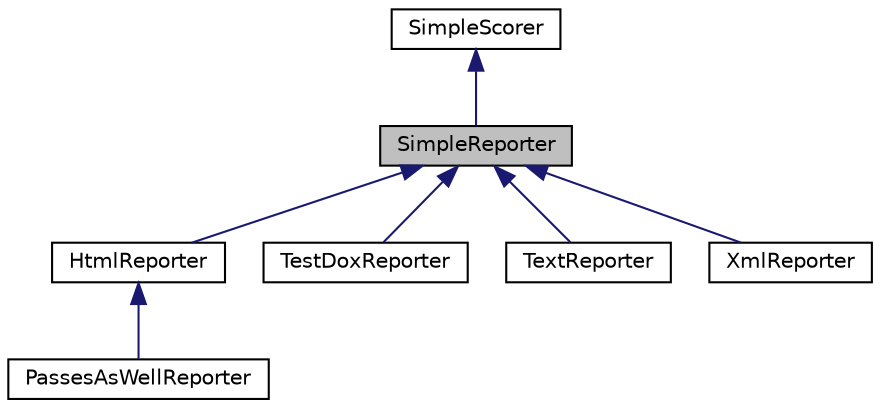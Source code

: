 digraph "SimpleReporter"
{
  edge [fontname="Helvetica",fontsize="10",labelfontname="Helvetica",labelfontsize="10"];
  node [fontname="Helvetica",fontsize="10",shape=record];
  Node1 [label="SimpleReporter",height=0.2,width=0.4,color="black", fillcolor="grey75", style="filled" fontcolor="black"];
  Node2 -> Node1 [dir="back",color="midnightblue",fontsize="10",style="solid",fontname="Helvetica"];
  Node2 [label="SimpleScorer",height=0.2,width=0.4,color="black", fillcolor="white", style="filled",URL="$class_simple_scorer.html"];
  Node1 -> Node3 [dir="back",color="midnightblue",fontsize="10",style="solid",fontname="Helvetica"];
  Node3 [label="HtmlReporter",height=0.2,width=0.4,color="black", fillcolor="white", style="filled",URL="$class_html_reporter.html"];
  Node3 -> Node4 [dir="back",color="midnightblue",fontsize="10",style="solid",fontname="Helvetica"];
  Node4 [label="PassesAsWellReporter",height=0.2,width=0.4,color="black", fillcolor="white", style="filled",URL="$class_passes_as_well_reporter.html"];
  Node1 -> Node5 [dir="back",color="midnightblue",fontsize="10",style="solid",fontname="Helvetica"];
  Node5 [label="TestDoxReporter",height=0.2,width=0.4,color="black", fillcolor="white", style="filled",URL="$class_test_dox_reporter.html"];
  Node1 -> Node6 [dir="back",color="midnightblue",fontsize="10",style="solid",fontname="Helvetica"];
  Node6 [label="TextReporter",height=0.2,width=0.4,color="black", fillcolor="white", style="filled",URL="$class_text_reporter.html"];
  Node1 -> Node7 [dir="back",color="midnightblue",fontsize="10",style="solid",fontname="Helvetica"];
  Node7 [label="XmlReporter",height=0.2,width=0.4,color="black", fillcolor="white", style="filled",URL="$class_xml_reporter.html"];
}
